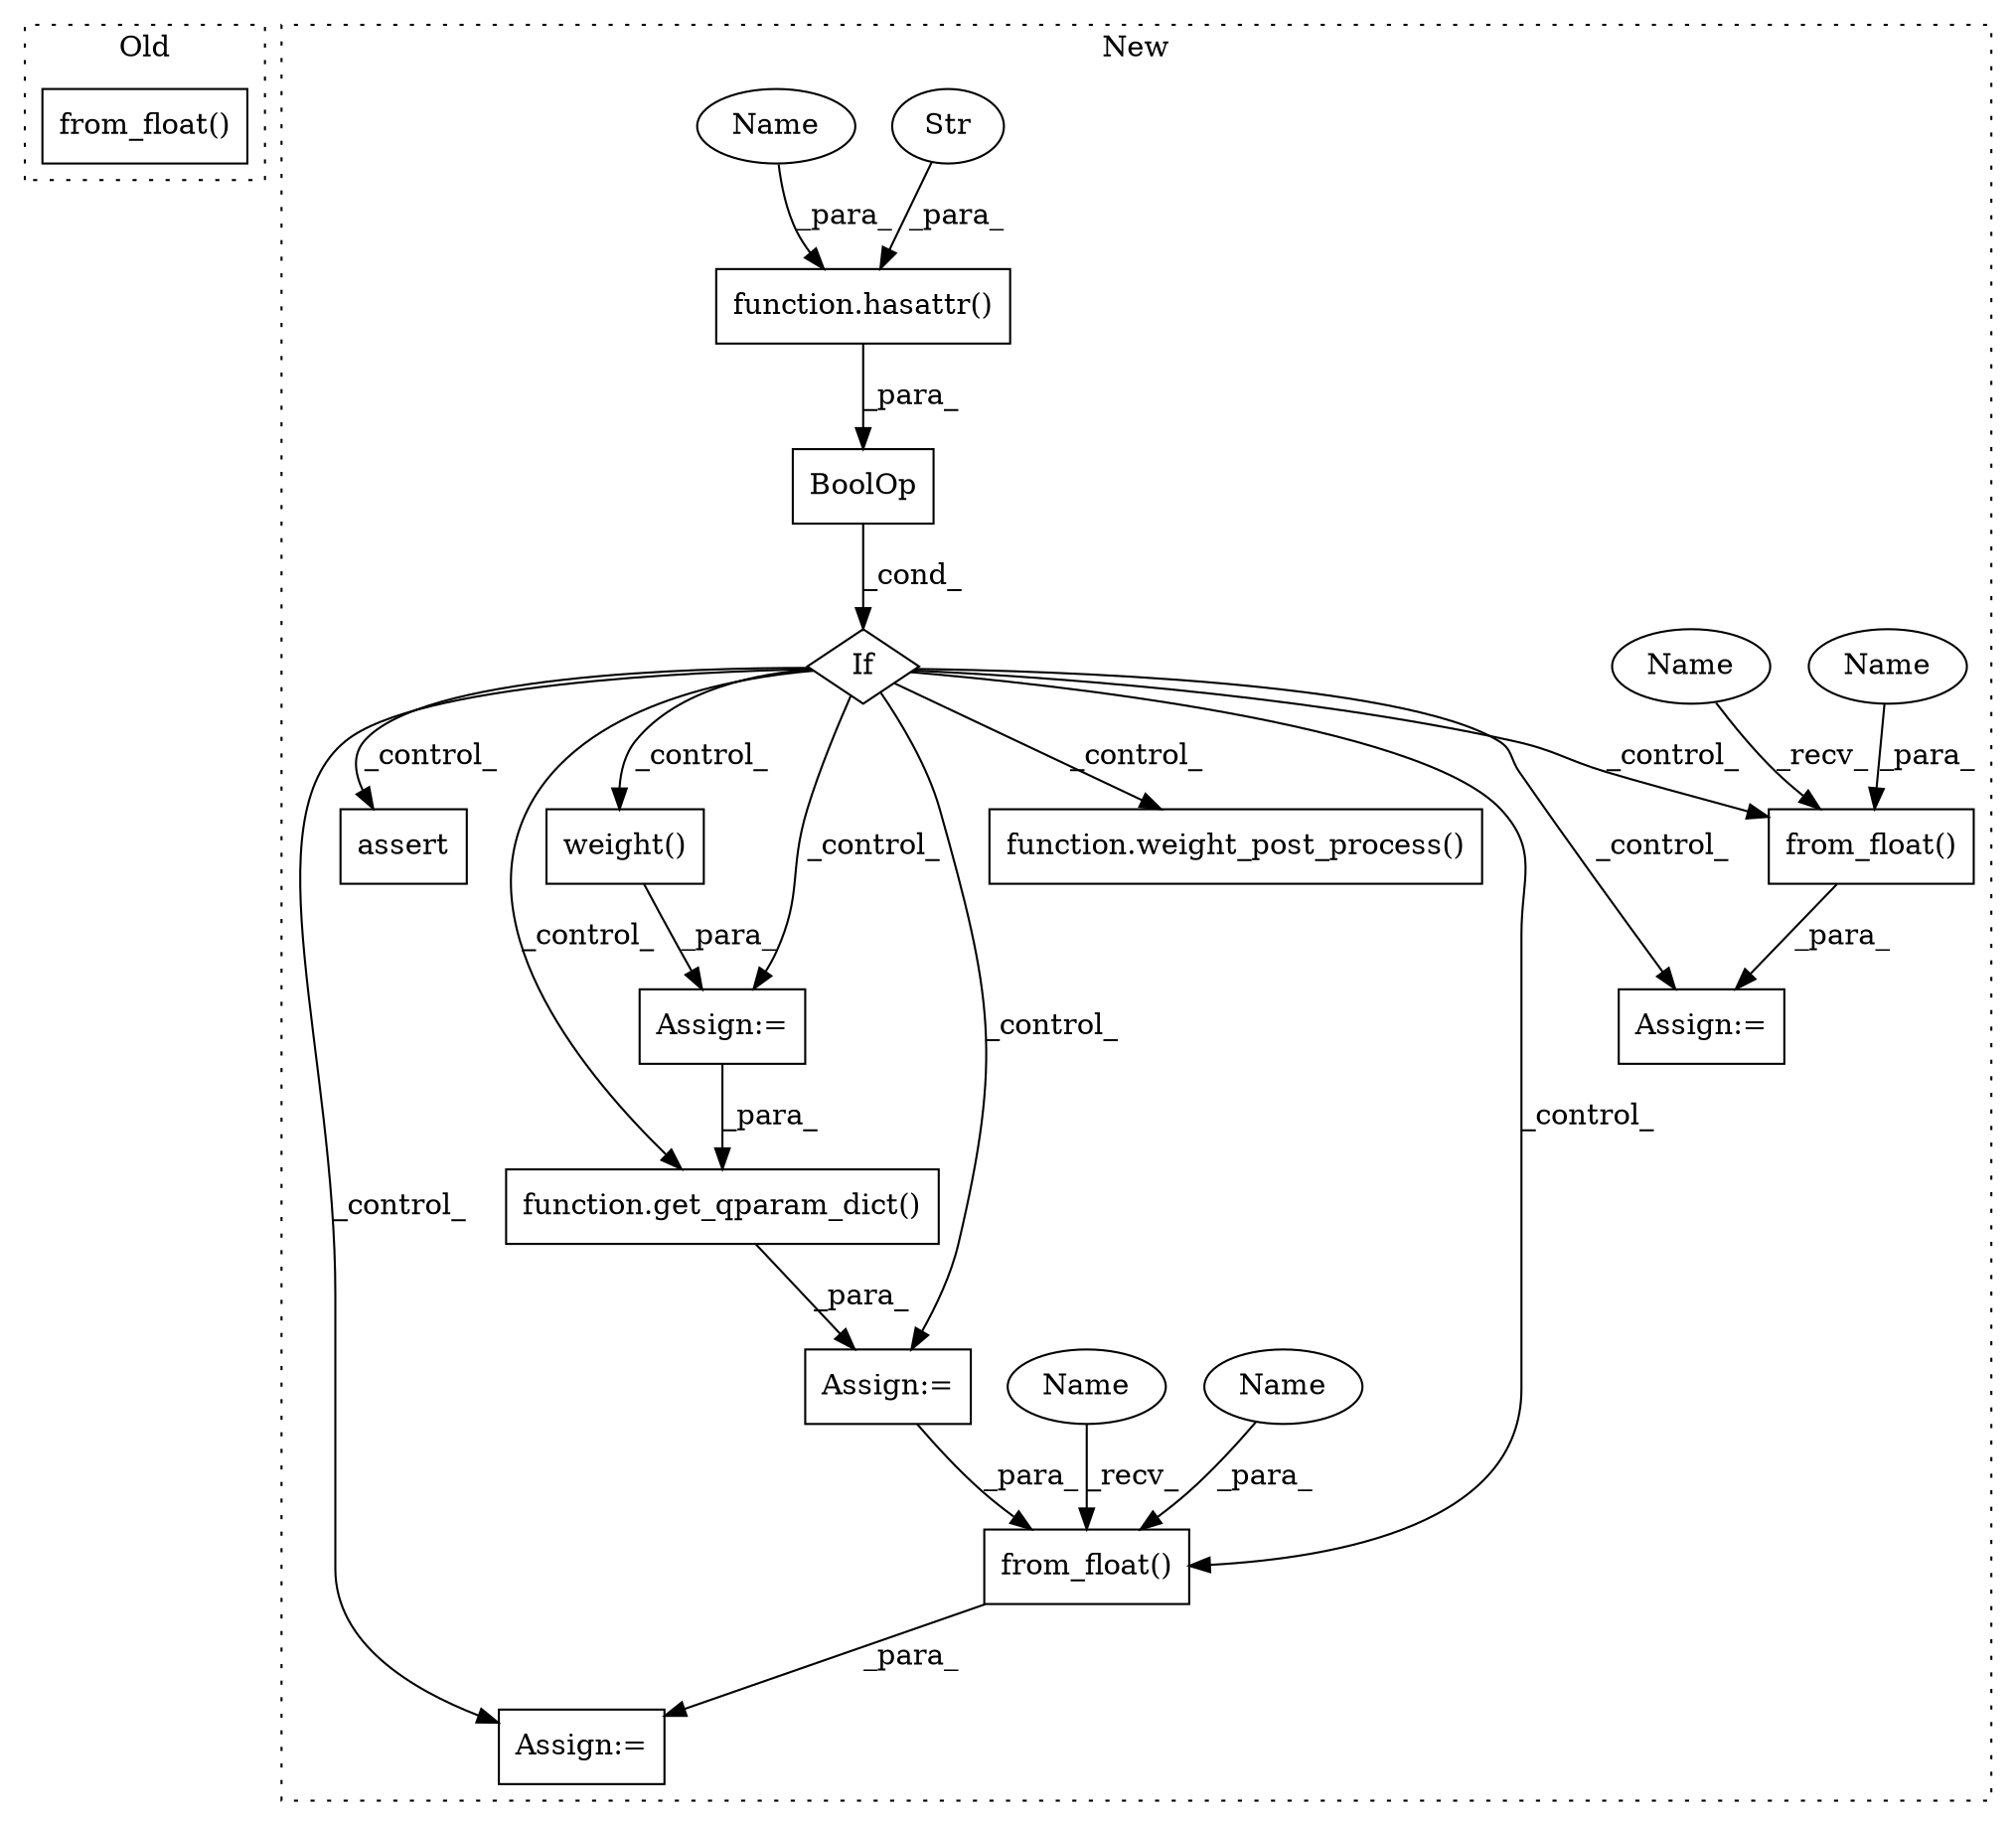digraph G {
subgraph cluster0 {
1 [label="from_float()" a="75" s="23611,23644" l="30,1" shape="box"];
label = "Old";
style="dotted";
}
subgraph cluster1 {
2 [label="from_float()" a="75" s="24062,24081" l="16,1" shape="box"];
3 [label="If" a="96" s="23673" l="3" shape="diamond"];
4 [label="weight()" a="75" s="23816" l="20" shape="box"];
5 [label="from_float()" a="75" s="23981,24016" l="16,1" shape="box"];
6 [label="assert" a="65" s="23747" l="7" shape="box"];
7 [label="BoolOp" a="72" s="23676" l="53" shape="box"];
8 [label="function.hasattr()" a="75" s="23676,23705" l="8,1" shape="box"];
9 [label="Str" a="66" s="23690" l="15" shape="ellipse"];
10 [label="Assign:=" a="68" s="23978" l="3" shape="box"];
11 [label="Assign:=" a="68" s="23813" l="3" shape="box"];
12 [label="Assign:=" a="68" s="24059" l="3" shape="box"];
13 [label="Assign:=" a="68" s="23915" l="3" shape="box"];
14 [label="function.get_qparam_dict()" a="75" s="23918,23953" l="16,1" shape="box"];
15 [label="function.weight_post_process()" a="75" s="23853,23883" l="20,1" shape="box"];
16 [label="Name" a="87" s="23997" l="3" shape="ellipse"];
17 [label="Name" a="87" s="24078" l="3" shape="ellipse"];
18 [label="Name" a="87" s="24062" l="4" shape="ellipse"];
19 [label="Name" a="87" s="23981" l="4" shape="ellipse"];
20 [label="Name" a="87" s="23684" l="4" shape="ellipse"];
label = "New";
style="dotted";
}
2 -> 12 [label="_para_"];
3 -> 11 [label="_control_"];
3 -> 10 [label="_control_"];
3 -> 13 [label="_control_"];
3 -> 5 [label="_control_"];
3 -> 4 [label="_control_"];
3 -> 6 [label="_control_"];
3 -> 15 [label="_control_"];
3 -> 2 [label="_control_"];
3 -> 12 [label="_control_"];
3 -> 14 [label="_control_"];
4 -> 11 [label="_para_"];
5 -> 10 [label="_para_"];
7 -> 3 [label="_cond_"];
8 -> 7 [label="_para_"];
9 -> 8 [label="_para_"];
11 -> 14 [label="_para_"];
13 -> 5 [label="_para_"];
14 -> 13 [label="_para_"];
16 -> 5 [label="_para_"];
17 -> 2 [label="_para_"];
18 -> 2 [label="_recv_"];
19 -> 5 [label="_recv_"];
20 -> 8 [label="_para_"];
}